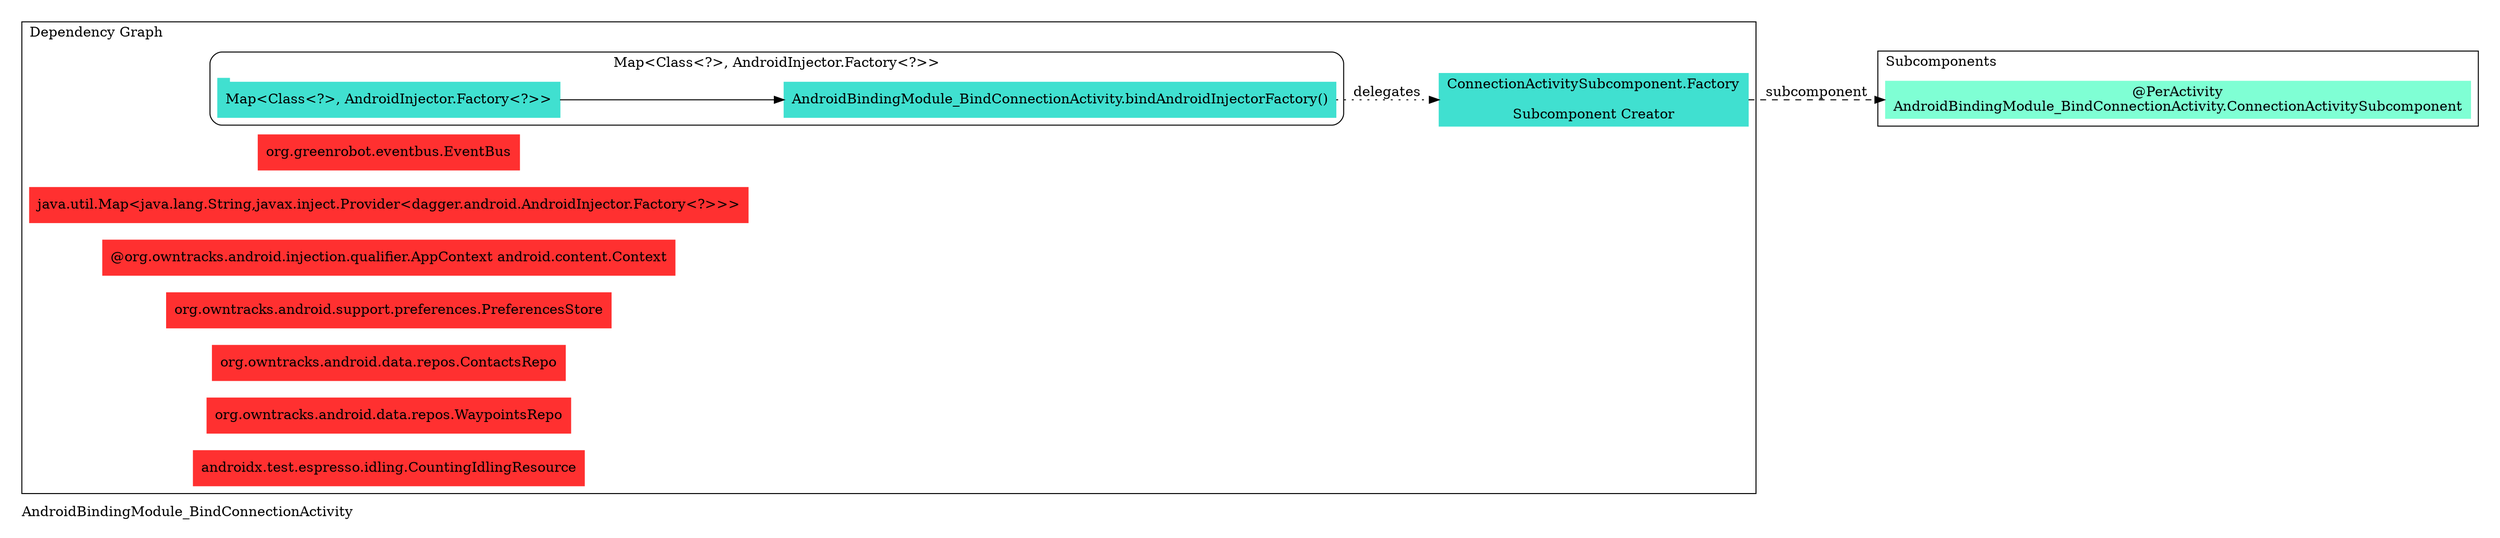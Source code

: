 digraph "org.owntracks.android.injection.modules.AndroidBindingModule_BindConnectionActivity" {
  graph [rankdir="LR", labeljust="l", label="AndroidBindingModule_BindConnectionActivity", pad="0.2", compound="true"]
  node [shape="rectangle", style="filled", color="turquoise"]
  subgraph "cluster_Entry Points" {
    graph [labeljust="l", label="Entry Points"]
    node [shape="component", penwidth="2"]
  }
  subgraph "cluster_Dependency Graph" {
    graph [labeljust="l", label="Dependency Graph"]
    "dc752bac-3c5b-43d1-b00c-9f1372e29330" [label="AndroidBindingModule_BindConnectionActivity.bindAndroidInjectorFactory()", color="turquoise"]
    "c32b52eb-fcc0-4bc7-b4eb-f5595d168c28" [label="ConnectionActivitySubcomponent.Factory\n\nSubcomponent Creator", color="turquoise"]
    "5e907b97-9b35-4180-8c33-d997eb19f77b" [label="org.greenrobot.eventbus.EventBus", color="firebrick1"]
    "0e441b66-df83-4d1c-aef5-d5797bdaf368" [label="java.util.Map<java.lang.String,javax.inject.Provider<dagger.android.AndroidInjector.Factory<?>>>", color="firebrick1"]
    "50d57f65-af9e-4f2f-a139-b560853b54dd" [label="@org.owntracks.android.injection.qualifier.AppContext android.content.Context", color="firebrick1"]
    "68a7d246-bc18-49cd-bb1e-7b96c38f2d3c" [label="org.owntracks.android.support.preferences.PreferencesStore", color="firebrick1"]
    "2e30cd6d-32f5-4604-bb62-f72bfa409295" [label="org.owntracks.android.data.repos.ContactsRepo", color="firebrick1"]
    "391a32b1-f0c4-400c-b4e7-880af2561860" [label="org.owntracks.android.data.repos.WaypointsRepo", color="firebrick1"]
    "57048930-5041-4498-9d87-2e3d1ca4ee77" [label="androidx.test.espresso.idling.CountingIdlingResource", color="firebrick1"]
    subgraph "cluster_Map<Class<?>, AndroidInjector.Factory<?>>" {
      graph [label="Map<Class<?>, AndroidInjector.Factory<?>>", labeljust="c", style="rounded", color="black"]
      "97787e78-fadd-4eb0-9da9-efb34fa38907" [label="Map<Class<?>, AndroidInjector.Factory<?>>", color="turquoise", shape="tab"]
      "dc752bac-3c5b-43d1-b00c-9f1372e29330" [label="AndroidBindingModule_BindConnectionActivity.bindAndroidInjectorFactory()", color="turquoise"]
    }
  }
  subgraph "cluster_Subcomponents" {
    graph [labeljust="l", shape="folder", label="Subcomponents"]
    "67bfdf3c-d1e2-431b-97b4-75b4c441e421" [label="@PerActivity\nAndroidBindingModule_BindConnectionActivity.ConnectionActivitySubcomponent", href="full_org.owntracks.android.injection.modules.AndroidBindingModule_BindConnectionActivity.ConnectionActivitySubcomponent.svg", color="aquamarine"]
  }
  "97787e78-fadd-4eb0-9da9-efb34fa38907" -> "dc752bac-3c5b-43d1-b00c-9f1372e29330"
  "dc752bac-3c5b-43d1-b00c-9f1372e29330" -> "c32b52eb-fcc0-4bc7-b4eb-f5595d168c28" [style="dotted", label="delegates"]
  "c32b52eb-fcc0-4bc7-b4eb-f5595d168c28" -> "67bfdf3c-d1e2-431b-97b4-75b4c441e421" [style="dashed", label="subcomponent", headport="w"]
}
